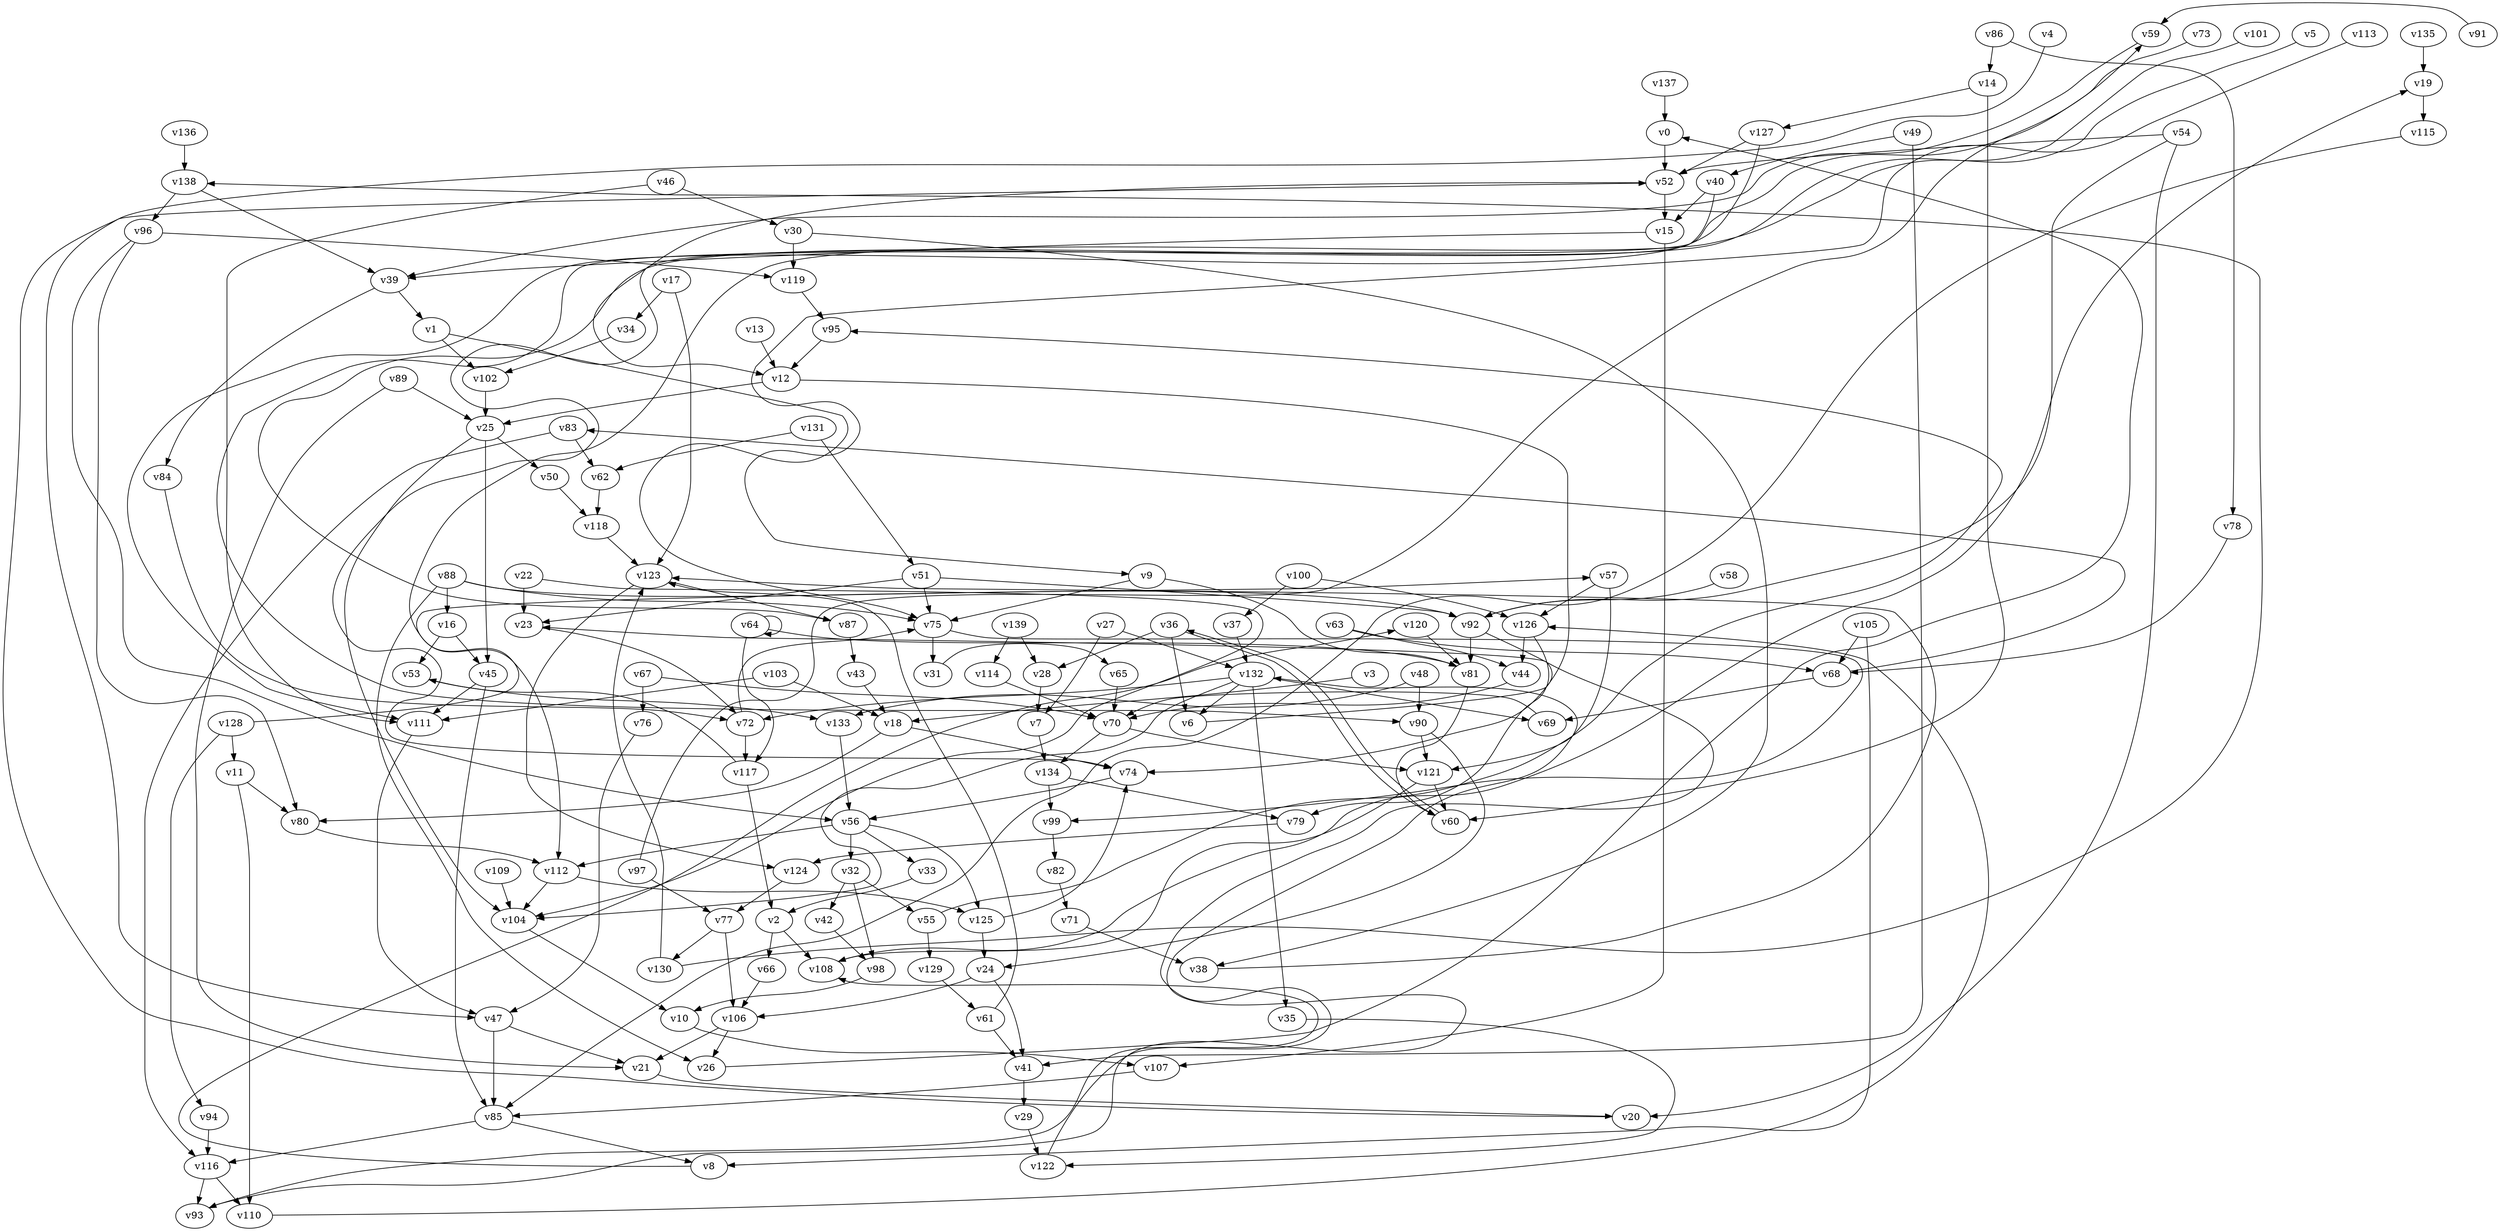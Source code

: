 // Benchmark game 199 - 140 vertices
// time_bound: 68
// targets: v52
digraph G {
    v0 [name="v0", player=0];
    v1 [name="v1", player=1];
    v2 [name="v2", player=1];
    v3 [name="v3", player=1];
    v4 [name="v4", player=0];
    v5 [name="v5", player=1];
    v6 [name="v6", player=0];
    v7 [name="v7", player=0];
    v8 [name="v8", player=1];
    v9 [name="v9", player=0];
    v10 [name="v10", player=1];
    v11 [name="v11", player=1];
    v12 [name="v12", player=1];
    v13 [name="v13", player=1];
    v14 [name="v14", player=0];
    v15 [name="v15", player=1];
    v16 [name="v16", player=1];
    v17 [name="v17", player=1];
    v18 [name="v18", player=1];
    v19 [name="v19", player=0];
    v20 [name="v20", player=0];
    v21 [name="v21", player=0];
    v22 [name="v22", player=1];
    v23 [name="v23", player=1];
    v24 [name="v24", player=0];
    v25 [name="v25", player=0];
    v26 [name="v26", player=1];
    v27 [name="v27", player=0];
    v28 [name="v28", player=1];
    v29 [name="v29", player=0];
    v30 [name="v30", player=1];
    v31 [name="v31", player=1];
    v32 [name="v32", player=1];
    v33 [name="v33", player=0];
    v34 [name="v34", player=0];
    v35 [name="v35", player=1];
    v36 [name="v36", player=0];
    v37 [name="v37", player=0];
    v38 [name="v38", player=1];
    v39 [name="v39", player=0];
    v40 [name="v40", player=0];
    v41 [name="v41", player=0];
    v42 [name="v42", player=1];
    v43 [name="v43", player=1];
    v44 [name="v44", player=0];
    v45 [name="v45", player=0];
    v46 [name="v46", player=0];
    v47 [name="v47", player=0];
    v48 [name="v48", player=0];
    v49 [name="v49", player=0];
    v50 [name="v50", player=0];
    v51 [name="v51", player=0];
    v52 [name="v52", player=1, target=1];
    v53 [name="v53", player=0];
    v54 [name="v54", player=0];
    v55 [name="v55", player=0];
    v56 [name="v56", player=0];
    v57 [name="v57", player=0];
    v58 [name="v58", player=1];
    v59 [name="v59", player=0];
    v60 [name="v60", player=1];
    v61 [name="v61", player=0];
    v62 [name="v62", player=1];
    v63 [name="v63", player=0];
    v64 [name="v64", player=0];
    v65 [name="v65", player=1];
    v66 [name="v66", player=1];
    v67 [name="v67", player=1];
    v68 [name="v68", player=1];
    v69 [name="v69", player=1];
    v70 [name="v70", player=0];
    v71 [name="v71", player=0];
    v72 [name="v72", player=0];
    v73 [name="v73", player=1];
    v74 [name="v74", player=0];
    v75 [name="v75", player=0];
    v76 [name="v76", player=1];
    v77 [name="v77", player=1];
    v78 [name="v78", player=0];
    v79 [name="v79", player=0];
    v80 [name="v80", player=0];
    v81 [name="v81", player=0];
    v82 [name="v82", player=1];
    v83 [name="v83", player=1];
    v84 [name="v84", player=0];
    v85 [name="v85", player=1];
    v86 [name="v86", player=0];
    v87 [name="v87", player=1];
    v88 [name="v88", player=0];
    v89 [name="v89", player=0];
    v90 [name="v90", player=0];
    v91 [name="v91", player=1];
    v92 [name="v92", player=0];
    v93 [name="v93", player=0];
    v94 [name="v94", player=1];
    v95 [name="v95", player=1];
    v96 [name="v96", player=0];
    v97 [name="v97", player=0];
    v98 [name="v98", player=1];
    v99 [name="v99", player=1];
    v100 [name="v100", player=1];
    v101 [name="v101", player=0];
    v102 [name="v102", player=0];
    v103 [name="v103", player=1];
    v104 [name="v104", player=0];
    v105 [name="v105", player=0];
    v106 [name="v106", player=0];
    v107 [name="v107", player=1];
    v108 [name="v108", player=0];
    v109 [name="v109", player=0];
    v110 [name="v110", player=1];
    v111 [name="v111", player=0];
    v112 [name="v112", player=1];
    v113 [name="v113", player=1];
    v114 [name="v114", player=0];
    v115 [name="v115", player=1];
    v116 [name="v116", player=0];
    v117 [name="v117", player=1];
    v118 [name="v118", player=1];
    v119 [name="v119", player=0];
    v120 [name="v120", player=0];
    v121 [name="v121", player=1];
    v122 [name="v122", player=1];
    v123 [name="v123", player=0];
    v124 [name="v124", player=1];
    v125 [name="v125", player=0];
    v126 [name="v126", player=0];
    v127 [name="v127", player=1];
    v128 [name="v128", player=1];
    v129 [name="v129", player=0];
    v130 [name="v130", player=0];
    v131 [name="v131", player=1];
    v132 [name="v132", player=1];
    v133 [name="v133", player=1];
    v134 [name="v134", player=1];
    v135 [name="v135", player=0];
    v136 [name="v136", player=0];
    v137 [name="v137", player=1];
    v138 [name="v138", player=0];
    v139 [name="v139", player=1];

    v0 -> v52;
    v1 -> v75 [constraint="t < 14"];
    v2 -> v108;
    v3 -> v18;
    v4 -> v47 [constraint="t < 7"];
    v5 -> v112 [constraint="t >= 4"];
    v6 -> v23 [constraint="t < 12"];
    v7 -> v134;
    v8 -> v120 [constraint="t >= 4"];
    v9 -> v81;
    v10 -> v107;
    v11 -> v110;
    v12 -> v25;
    v13 -> v12;
    v14 -> v60;
    v15 -> v107;
    v16 -> v45;
    v17 -> v123;
    v18 -> v80;
    v19 -> v115;
    v20 -> v52 [constraint="t mod 2 == 0"];
    v21 -> v20;
    v22 -> v104 [constraint="t < 10"];
    v23 -> v72 [constraint="t < 7"];
    v24 -> v106;
    v25 -> v45;
    v26 -> v0 [constraint="t mod 5 == 1"];
    v27 -> v7;
    v28 -> v7;
    v29 -> v122;
    v30 -> v38;
    v31 -> v65 [constraint="t < 12"];
    v32 -> v98;
    v33 -> v2;
    v34 -> v102;
    v35 -> v122;
    v36 -> v60;
    v37 -> v132;
    v38 -> v123 [constraint="t mod 5 == 1"];
    v39 -> v1;
    v40 -> v74 [constraint="t >= 4"];
    v41 -> v29;
    v42 -> v98;
    v43 -> v18;
    v44 -> v70;
    v45 -> v85;
    v46 -> v111;
    v47 -> v21;
    v48 -> v133;
    v49 -> v41;
    v50 -> v118;
    v51 -> v75;
    v52 -> v12;
    v53 -> v133;
    v54 -> v92;
    v55 -> v95 [constraint="t >= 4"];
    v56 -> v32;
    v57 -> v126;
    v58 -> v92;
    v59 -> v39 [constraint="t < 7"];
    v60 -> v36;
    v61 -> v41;
    v62 -> v118;
    v63 -> v68;
    v64 -> v81;
    v65 -> v70;
    v66 -> v106;
    v67 -> v70;
    v68 -> v83 [constraint="t < 10"];
    v69 -> v70 [constraint="t mod 4 == 3"];
    v70 -> v134;
    v71 -> v38;
    v72 -> v75 [constraint="t >= 1"];
    v73 -> v111 [constraint="t mod 4 == 3"];
    v74 -> v56;
    v75 -> v99 [constraint="t >= 3"];
    v76 -> v47;
    v77 -> v106;
    v78 -> v68;
    v79 -> v124;
    v80 -> v112;
    v81 -> v60 [constraint="t >= 2"];
    v82 -> v71;
    v83 -> v62;
    v84 -> v72;
    v85 -> v8;
    v86 -> v78;
    v87 -> v43;
    v88 -> v16;
    v89 -> v21;
    v90 -> v121;
    v91 -> v59 [constraint="t >= 5"];
    v92 -> v93 [constraint="t < 11"];
    v93 -> v132 [constraint="t < 13"];
    v94 -> v116;
    v95 -> v12;
    v96 -> v119;
    v97 -> v59 [constraint="t < 11"];
    v98 -> v10;
    v99 -> v82;
    v100 -> v37;
    v101 -> v87 [constraint="t >= 1"];
    v102 -> v25;
    v103 -> v111;
    v104 -> v10;
    v105 -> v8;
    v106 -> v21;
    v107 -> v85;
    v108 -> v19 [constraint="t mod 4 == 3"];
    v109 -> v104;
    v110 -> v126 [constraint="t mod 2 == 0"];
    v111 -> v47;
    v112 -> v104;
    v113 -> v9 [constraint="t < 7"];
    v114 -> v70 [constraint="t mod 5 == 0"];
    v115 -> v85 [constraint="t mod 4 == 2"];
    v116 -> v110;
    v117 -> v53 [constraint="t < 13"];
    v118 -> v123;
    v119 -> v95;
    v120 -> v81;
    v121 -> v108 [constraint="t < 5"];
    v122 -> v108 [constraint="t < 7"];
    v123 -> v87;
    v124 -> v77;
    v125 -> v24;
    v126 -> v44;
    v127 -> v90 [constraint="t >= 2"];
    v128 -> v57 [constraint="t >= 4"];
    v129 -> v61;
    v130 -> v138 [constraint="t >= 5"];
    v131 -> v62;
    v132 -> v104 [constraint="t mod 4 == 1"];
    v133 -> v56;
    v134 -> v79;
    v135 -> v19;
    v136 -> v138;
    v137 -> v0;
    v138 -> v96;
    v139 -> v114;
    v30 -> v119;
    v100 -> v126;
    v57 -> v121;
    v16 -> v53;
    v9 -> v75;
    v90 -> v24;
    v12 -> v74;
    v36 -> v6;
    v134 -> v99;
    v32 -> v42;
    v117 -> v2;
    v139 -> v28;
    v128 -> v94;
    v131 -> v51;
    v88 -> v26;
    v61 -> v123;
    v75 -> v31;
    v89 -> v25;
    v123 -> v124;
    v138 -> v39;
    v112 -> v125;
    v32 -> v55;
    v132 -> v35;
    v27 -> v132;
    v56 -> v125;
    v97 -> v77;
    v96 -> v56;
    v48 -> v90;
    v39 -> v84;
    v68 -> v69;
    v52 -> v15;
    v45 -> v111;
    v132 -> v69;
    v121 -> v60;
    v14 -> v127;
    v77 -> v130;
    v49 -> v40;
    v70 -> v121;
    v63 -> v44;
    v127 -> v52;
    v130 -> v123;
    v15 -> v39;
    v51 -> v92;
    v96 -> v80;
    v56 -> v112;
    v88 -> v92;
    v17 -> v34;
    v64 -> v64;
    v92 -> v81;
    v106 -> v26;
    v56 -> v33;
    v88 -> v75;
    v25 -> v50;
    v132 -> v72;
    v25 -> v104;
    v40 -> v15;
    v24 -> v41;
    v116 -> v93;
    v11 -> v80;
    v72 -> v117;
    v132 -> v6;
    v55 -> v129;
    v126 -> v79;
    v54 -> v52;
    v85 -> v116;
    v1 -> v102;
    v128 -> v11;
    v67 -> v76;
    v2 -> v66;
    v103 -> v18;
    v51 -> v23;
    v22 -> v23;
    v86 -> v14;
    v47 -> v85;
    v36 -> v28;
    v18 -> v74;
    v125 -> v74;
    v46 -> v30;
    v64 -> v117;
    v54 -> v20;
    v105 -> v68;
    v83 -> v116;
}
